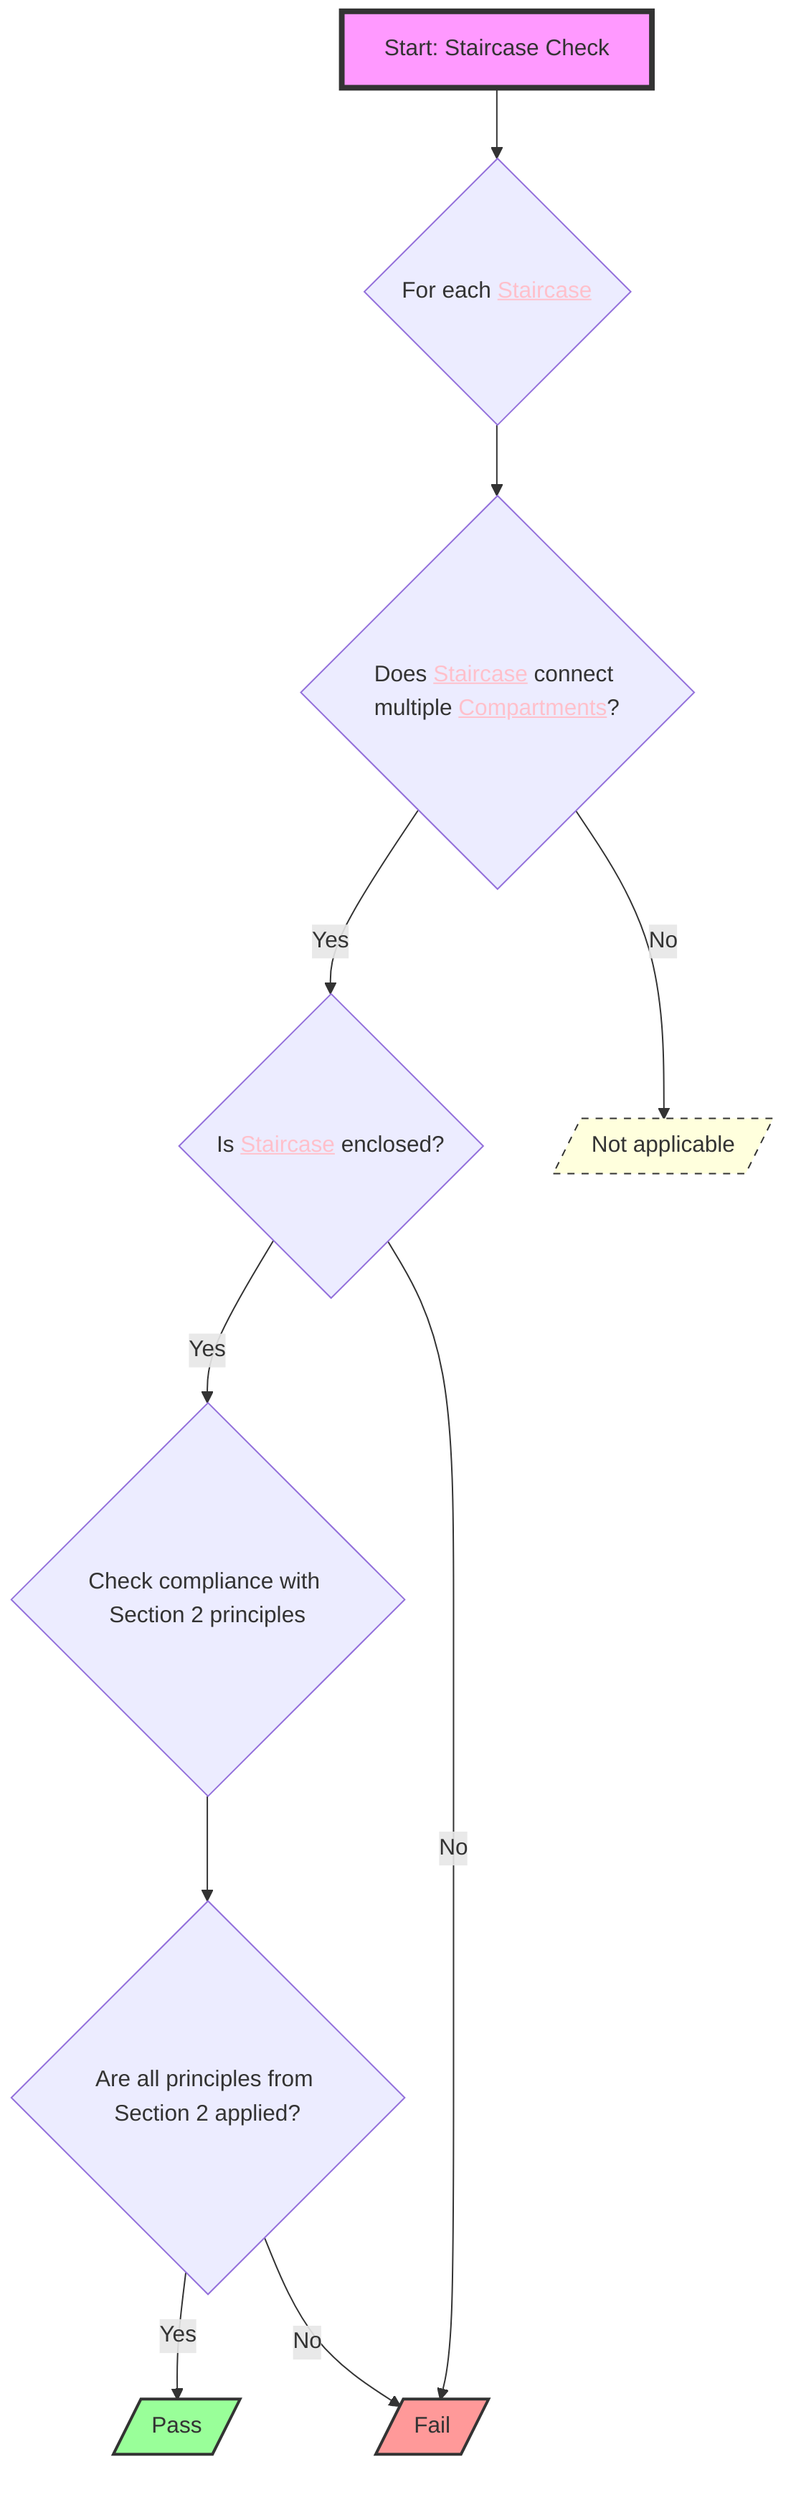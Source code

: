 flowchart TD
    S1["Start: Staircase Check"] --> A{"For each <a href='http://example.com/firebimbuilding#Staircase' style='color:pink;'>Staircase</a>"}
    A --> B{"Does <a href='http://example.com/firebimbuilding#Staircase' style='color:pink;'>Staircase</a> connect multiple <a href='http://example.com/firebimbuilding#Compartment' style='color:pink;'>Compartments</a>?"}
    B -- Yes --> C{"Is <a href='http://example.com/firebimbuilding#Staircase' style='color:pink;'>Staircase</a> enclosed?"}
    C -- Yes --> D{"Check compliance with Section 2 principles"}
    D --> E{"Are all principles from Section 2 applied?"}
    E -- Yes --> F[/"Pass"/]
    E -- No --> G[/"Fail"/]
    C -- No --> G
    B -- No --> H[/"Not applicable"/]

    S1:::startClass
    F:::passClass
    G:::failClass
    H:::noteClass

    classDef startClass fill:#f9f,stroke:#333,stroke-width:4px
    classDef passClass fill:#9f9,stroke:#333,stroke-width:2px
    classDef failClass fill:#f99,stroke:#333,stroke-width:2px
    classDef noteClass fill:#ffd,stroke:#333,stroke-width:1px,stroke-dasharray: 5 5